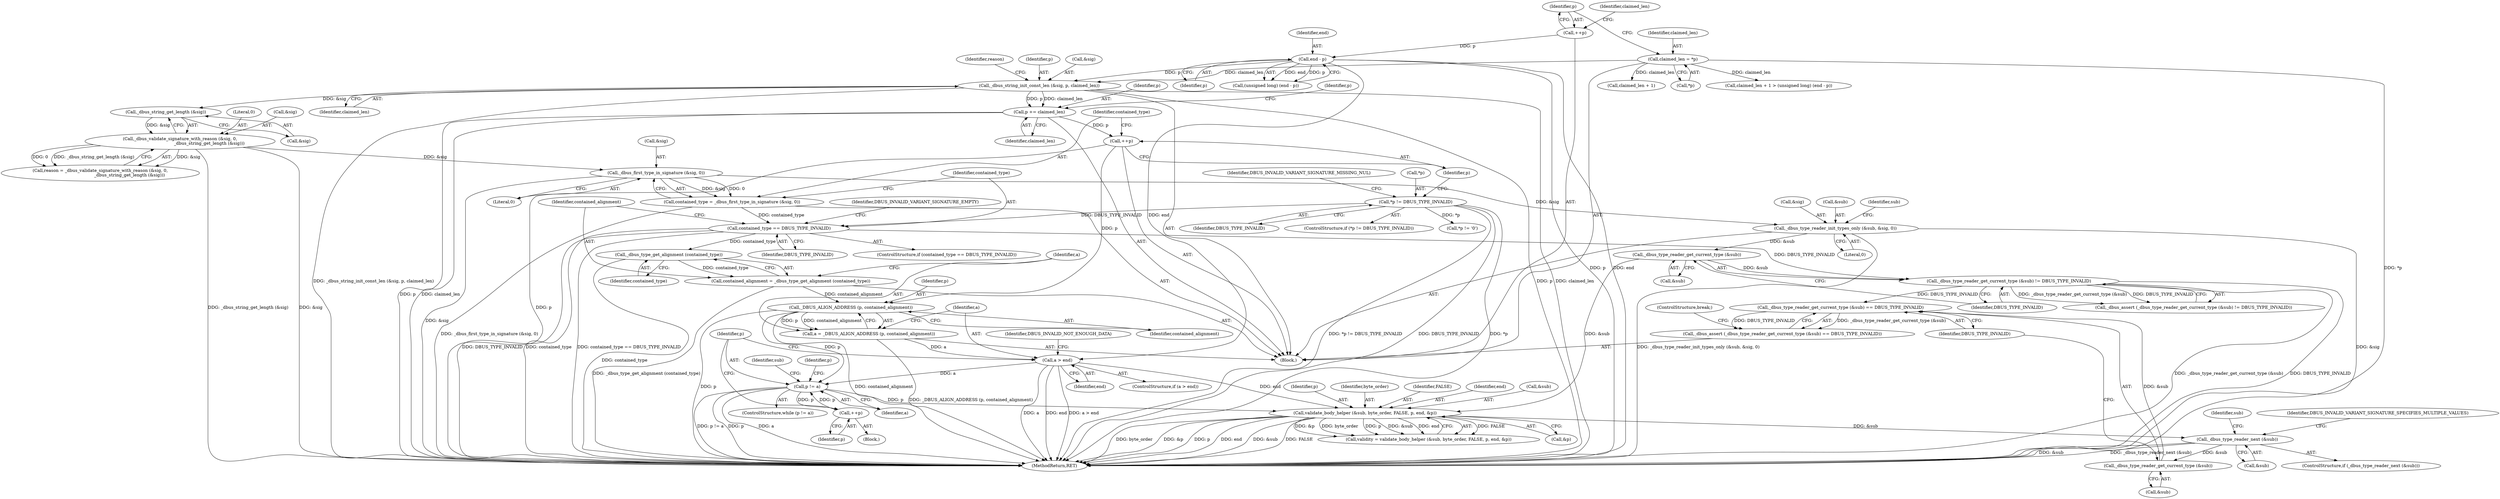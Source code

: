 digraph "0_dbus_7d65a3a6ed8815e34a99c680ac3869fde49dbbd4@API" {
"1000687" [label="(Call,_dbus_type_reader_get_current_type (&sub) == DBUS_TYPE_INVALID)"];
"1000688" [label="(Call,_dbus_type_reader_get_current_type (&sub))"];
"1000681" [label="(Call,_dbus_type_reader_next (&sub))"];
"1000665" [label="(Call,validate_body_helper (&sub, byte_order, FALSE, p, end, &p))"];
"1000659" [label="(Call,_dbus_type_reader_get_current_type (&sub))"];
"1000651" [label="(Call,_dbus_type_reader_init_types_only (&sub, &sig, 0))"];
"1000612" [label="(Call,_dbus_first_type_in_signature (&sig, 0))"];
"1000576" [label="(Call,_dbus_validate_signature_with_reason (&sig, 0,\n                                           _dbus_string_get_length (&sig)))"];
"1000580" [label="(Call,_dbus_string_get_length (&sig))"];
"1000569" [label="(Call,_dbus_string_init_const_len (&sig, p, claimed_len))"];
"1000564" [label="(Call,end - p)"];
"1000555" [label="(Call,++p)"];
"1000551" [label="(Call,claimed_len = *p)"];
"1000638" [label="(Call,p != a)"];
"1000649" [label="(Call,++p)"];
"1000628" [label="(Call,_DBUS_ALIGN_ADDRESS (p, contained_alignment))"];
"1000608" [label="(Call,++p)"];
"1000598" [label="(Call,p += claimed_len)"];
"1000622" [label="(Call,contained_alignment = _dbus_type_get_alignment (contained_type))"];
"1000624" [label="(Call,_dbus_type_get_alignment (contained_type))"];
"1000617" [label="(Call,contained_type == DBUS_TYPE_INVALID)"];
"1000610" [label="(Call,contained_type = _dbus_first_type_in_signature (&sig, 0))"];
"1000602" [label="(Call,*p != DBUS_TYPE_INVALID)"];
"1000632" [label="(Call,a > end)"];
"1000626" [label="(Call,a = _DBUS_ALIGN_ADDRESS (p, contained_alignment))"];
"1000658" [label="(Call,_dbus_type_reader_get_current_type (&sub) != DBUS_TYPE_INVALID)"];
"1000686" [label="(Call,_dbus_assert (_dbus_type_reader_get_current_type (&sub) == DBUS_TYPE_INVALID))"];
"1000625" [label="(Identifier,contained_type)"];
"1000690" [label="(Identifier,sub)"];
"1000577" [label="(Call,&sig)"];
"1000623" [label="(Identifier,contained_alignment)"];
"1000603" [label="(Call,*p)"];
"1000670" [label="(Identifier,p)"];
"1000613" [label="(Call,&sig)"];
"1000576" [label="(Call,_dbus_validate_signature_with_reason (&sig, 0,\n                                           _dbus_string_get_length (&sig)))"];
"1000692" [label="(ControlStructure,break;)"];
"1000552" [label="(Identifier,claimed_len)"];
"1000680" [label="(ControlStructure,if (_dbus_type_reader_next (&sub)))"];
"1000631" [label="(ControlStructure,if (a > end))"];
"1000656" [label="(Literal,0)"];
"1000753" [label="(MethodReturn,RET)"];
"1000612" [label="(Call,_dbus_first_type_in_signature (&sig, 0))"];
"1000685" [label="(Identifier,DBUS_INVALID_VARIANT_SIGNATURE_SPECIFIES_MULTIPLE_VALUES)"];
"1000636" [label="(Identifier,DBUS_INVALID_NOT_ENOUGH_DATA)"];
"1000689" [label="(Call,&sub)"];
"1000663" [label="(Call,validity = validate_body_helper (&sub, byte_order, FALSE, p, end, &p))"];
"1000665" [label="(Call,validate_body_helper (&sub, byte_order, FALSE, p, end, &p))"];
"1000632" [label="(Call,a > end)"];
"1000604" [label="(Identifier,p)"];
"1000688" [label="(Call,_dbus_type_reader_get_current_type (&sub))"];
"1000622" [label="(Call,contained_alignment = _dbus_type_get_alignment (contained_type))"];
"1000659" [label="(Call,_dbus_type_reader_get_current_type (&sub))"];
"1000556" [label="(Identifier,p)"];
"1000611" [label="(Identifier,contained_type)"];
"1000543" [label="(Block,)"];
"1000617" [label="(Call,contained_type == DBUS_TYPE_INVALID)"];
"1000570" [label="(Call,&sig)"];
"1000640" [label="(Identifier,a)"];
"1000662" [label="(Identifier,DBUS_TYPE_INVALID)"];
"1000559" [label="(Call,claimed_len + 1)"];
"1000566" [label="(Identifier,p)"];
"1000621" [label="(Identifier,DBUS_INVALID_VARIANT_SIGNATURE_EMPTY)"];
"1000555" [label="(Call,++p)"];
"1000653" [label="(Identifier,sub)"];
"1000560" [label="(Identifier,claimed_len)"];
"1000649" [label="(Call,++p)"];
"1000575" [label="(Identifier,reason)"];
"1000572" [label="(Identifier,p)"];
"1000624" [label="(Call,_dbus_type_get_alignment (contained_type))"];
"1000619" [label="(Identifier,DBUS_TYPE_INVALID)"];
"1000609" [label="(Identifier,p)"];
"1000668" [label="(Identifier,byte_order)"];
"1000661" [label="(Identifier,sub)"];
"1000553" [label="(Call,*p)"];
"1000579" [label="(Literal,0)"];
"1000691" [label="(Identifier,DBUS_TYPE_INVALID)"];
"1000682" [label="(Call,&sub)"];
"1000580" [label="(Call,_dbus_string_get_length (&sig))"];
"1000574" [label="(Call,reason = _dbus_validate_signature_with_reason (&sig, 0,\n                                           _dbus_string_get_length (&sig)))"];
"1000681" [label="(Call,_dbus_type_reader_next (&sub))"];
"1000687" [label="(Call,_dbus_type_reader_get_current_type (&sub) == DBUS_TYPE_INVALID)"];
"1000599" [label="(Identifier,p)"];
"1000610" [label="(Call,contained_type = _dbus_first_type_in_signature (&sig, 0))"];
"1000657" [label="(Call,_dbus_assert (_dbus_type_reader_get_current_type (&sub) != DBUS_TYPE_INVALID))"];
"1000562" [label="(Call,(unsigned long) (end - p))"];
"1000669" [label="(Identifier,FALSE)"];
"1000607" [label="(Identifier,DBUS_INVALID_VARIANT_SIGNATURE_MISSING_NUL)"];
"1000551" [label="(Call,claimed_len = *p)"];
"1000671" [label="(Identifier,end)"];
"1000615" [label="(Literal,0)"];
"1000672" [label="(Call,&p)"];
"1000643" [label="(Call,*p != '\0')"];
"1000564" [label="(Call,end - p)"];
"1000602" [label="(Call,*p != DBUS_TYPE_INVALID)"];
"1000645" [label="(Identifier,p)"];
"1000634" [label="(Identifier,end)"];
"1000660" [label="(Call,&sub)"];
"1000573" [label="(Identifier,claimed_len)"];
"1000600" [label="(Identifier,claimed_len)"];
"1000629" [label="(Identifier,p)"];
"1000581" [label="(Call,&sig)"];
"1000686" [label="(Call,_dbus_assert (_dbus_type_reader_get_current_type (&sub) == DBUS_TYPE_INVALID))"];
"1000605" [label="(Identifier,DBUS_TYPE_INVALID)"];
"1000654" [label="(Call,&sig)"];
"1000565" [label="(Identifier,end)"];
"1000641" [label="(Block,)"];
"1000598" [label="(Call,p += claimed_len)"];
"1000601" [label="(ControlStructure,if (*p != DBUS_TYPE_INVALID))"];
"1000618" [label="(Identifier,contained_type)"];
"1000630" [label="(Identifier,contained_alignment)"];
"1000627" [label="(Identifier,a)"];
"1000666" [label="(Call,&sub)"];
"1000652" [label="(Call,&sub)"];
"1000558" [label="(Call,claimed_len + 1 > (unsigned long) (end - p))"];
"1000616" [label="(ControlStructure,if (contained_type == DBUS_TYPE_INVALID))"];
"1000637" [label="(ControlStructure,while (p != a))"];
"1000569" [label="(Call,_dbus_string_init_const_len (&sig, p, claimed_len))"];
"1000651" [label="(Call,_dbus_type_reader_init_types_only (&sub, &sig, 0))"];
"1000608" [label="(Call,++p)"];
"1000633" [label="(Identifier,a)"];
"1000628" [label="(Call,_DBUS_ALIGN_ADDRESS (p, contained_alignment))"];
"1000639" [label="(Identifier,p)"];
"1000650" [label="(Identifier,p)"];
"1000658" [label="(Call,_dbus_type_reader_get_current_type (&sub) != DBUS_TYPE_INVALID)"];
"1000638" [label="(Call,p != a)"];
"1000626" [label="(Call,a = _DBUS_ALIGN_ADDRESS (p, contained_alignment))"];
"1000687" -> "1000686"  [label="AST: "];
"1000687" -> "1000691"  [label="CFG: "];
"1000688" -> "1000687"  [label="AST: "];
"1000691" -> "1000687"  [label="AST: "];
"1000686" -> "1000687"  [label="CFG: "];
"1000687" -> "1000686"  [label="DDG: _dbus_type_reader_get_current_type (&sub)"];
"1000687" -> "1000686"  [label="DDG: DBUS_TYPE_INVALID"];
"1000688" -> "1000687"  [label="DDG: &sub"];
"1000658" -> "1000687"  [label="DDG: DBUS_TYPE_INVALID"];
"1000688" -> "1000689"  [label="CFG: "];
"1000689" -> "1000688"  [label="AST: "];
"1000691" -> "1000688"  [label="CFG: "];
"1000681" -> "1000688"  [label="DDG: &sub"];
"1000681" -> "1000680"  [label="AST: "];
"1000681" -> "1000682"  [label="CFG: "];
"1000682" -> "1000681"  [label="AST: "];
"1000685" -> "1000681"  [label="CFG: "];
"1000690" -> "1000681"  [label="CFG: "];
"1000681" -> "1000753"  [label="DDG: _dbus_type_reader_next (&sub)"];
"1000681" -> "1000753"  [label="DDG: &sub"];
"1000665" -> "1000681"  [label="DDG: &sub"];
"1000665" -> "1000663"  [label="AST: "];
"1000665" -> "1000672"  [label="CFG: "];
"1000666" -> "1000665"  [label="AST: "];
"1000668" -> "1000665"  [label="AST: "];
"1000669" -> "1000665"  [label="AST: "];
"1000670" -> "1000665"  [label="AST: "];
"1000671" -> "1000665"  [label="AST: "];
"1000672" -> "1000665"  [label="AST: "];
"1000663" -> "1000665"  [label="CFG: "];
"1000665" -> "1000753"  [label="DDG: byte_order"];
"1000665" -> "1000753"  [label="DDG: &p"];
"1000665" -> "1000753"  [label="DDG: p"];
"1000665" -> "1000753"  [label="DDG: end"];
"1000665" -> "1000753"  [label="DDG: &sub"];
"1000665" -> "1000753"  [label="DDG: FALSE"];
"1000665" -> "1000663"  [label="DDG: FALSE"];
"1000665" -> "1000663"  [label="DDG: &p"];
"1000665" -> "1000663"  [label="DDG: byte_order"];
"1000665" -> "1000663"  [label="DDG: p"];
"1000665" -> "1000663"  [label="DDG: &sub"];
"1000665" -> "1000663"  [label="DDG: end"];
"1000659" -> "1000665"  [label="DDG: &sub"];
"1000638" -> "1000665"  [label="DDG: p"];
"1000632" -> "1000665"  [label="DDG: end"];
"1000659" -> "1000658"  [label="AST: "];
"1000659" -> "1000660"  [label="CFG: "];
"1000660" -> "1000659"  [label="AST: "];
"1000662" -> "1000659"  [label="CFG: "];
"1000659" -> "1000658"  [label="DDG: &sub"];
"1000651" -> "1000659"  [label="DDG: &sub"];
"1000651" -> "1000543"  [label="AST: "];
"1000651" -> "1000656"  [label="CFG: "];
"1000652" -> "1000651"  [label="AST: "];
"1000654" -> "1000651"  [label="AST: "];
"1000656" -> "1000651"  [label="AST: "];
"1000661" -> "1000651"  [label="CFG: "];
"1000651" -> "1000753"  [label="DDG: _dbus_type_reader_init_types_only (&sub, &sig, 0)"];
"1000651" -> "1000753"  [label="DDG: &sig"];
"1000612" -> "1000651"  [label="DDG: &sig"];
"1000612" -> "1000610"  [label="AST: "];
"1000612" -> "1000615"  [label="CFG: "];
"1000613" -> "1000612"  [label="AST: "];
"1000615" -> "1000612"  [label="AST: "];
"1000610" -> "1000612"  [label="CFG: "];
"1000612" -> "1000753"  [label="DDG: &sig"];
"1000612" -> "1000610"  [label="DDG: &sig"];
"1000612" -> "1000610"  [label="DDG: 0"];
"1000576" -> "1000612"  [label="DDG: &sig"];
"1000576" -> "1000574"  [label="AST: "];
"1000576" -> "1000580"  [label="CFG: "];
"1000577" -> "1000576"  [label="AST: "];
"1000579" -> "1000576"  [label="AST: "];
"1000580" -> "1000576"  [label="AST: "];
"1000574" -> "1000576"  [label="CFG: "];
"1000576" -> "1000753"  [label="DDG: _dbus_string_get_length (&sig)"];
"1000576" -> "1000753"  [label="DDG: &sig"];
"1000576" -> "1000574"  [label="DDG: &sig"];
"1000576" -> "1000574"  [label="DDG: 0"];
"1000576" -> "1000574"  [label="DDG: _dbus_string_get_length (&sig)"];
"1000580" -> "1000576"  [label="DDG: &sig"];
"1000580" -> "1000581"  [label="CFG: "];
"1000581" -> "1000580"  [label="AST: "];
"1000569" -> "1000580"  [label="DDG: &sig"];
"1000569" -> "1000543"  [label="AST: "];
"1000569" -> "1000573"  [label="CFG: "];
"1000570" -> "1000569"  [label="AST: "];
"1000572" -> "1000569"  [label="AST: "];
"1000573" -> "1000569"  [label="AST: "];
"1000575" -> "1000569"  [label="CFG: "];
"1000569" -> "1000753"  [label="DDG: _dbus_string_init_const_len (&sig, p, claimed_len)"];
"1000569" -> "1000753"  [label="DDG: p"];
"1000569" -> "1000753"  [label="DDG: claimed_len"];
"1000564" -> "1000569"  [label="DDG: p"];
"1000551" -> "1000569"  [label="DDG: claimed_len"];
"1000569" -> "1000598"  [label="DDG: claimed_len"];
"1000569" -> "1000598"  [label="DDG: p"];
"1000564" -> "1000562"  [label="AST: "];
"1000564" -> "1000566"  [label="CFG: "];
"1000565" -> "1000564"  [label="AST: "];
"1000566" -> "1000564"  [label="AST: "];
"1000562" -> "1000564"  [label="CFG: "];
"1000564" -> "1000753"  [label="DDG: p"];
"1000564" -> "1000753"  [label="DDG: end"];
"1000564" -> "1000562"  [label="DDG: end"];
"1000564" -> "1000562"  [label="DDG: p"];
"1000555" -> "1000564"  [label="DDG: p"];
"1000564" -> "1000632"  [label="DDG: end"];
"1000555" -> "1000543"  [label="AST: "];
"1000555" -> "1000556"  [label="CFG: "];
"1000556" -> "1000555"  [label="AST: "];
"1000560" -> "1000555"  [label="CFG: "];
"1000551" -> "1000543"  [label="AST: "];
"1000551" -> "1000553"  [label="CFG: "];
"1000552" -> "1000551"  [label="AST: "];
"1000553" -> "1000551"  [label="AST: "];
"1000556" -> "1000551"  [label="CFG: "];
"1000551" -> "1000753"  [label="DDG: *p"];
"1000551" -> "1000558"  [label="DDG: claimed_len"];
"1000551" -> "1000559"  [label="DDG: claimed_len"];
"1000638" -> "1000637"  [label="AST: "];
"1000638" -> "1000640"  [label="CFG: "];
"1000639" -> "1000638"  [label="AST: "];
"1000640" -> "1000638"  [label="AST: "];
"1000645" -> "1000638"  [label="CFG: "];
"1000653" -> "1000638"  [label="CFG: "];
"1000638" -> "1000753"  [label="DDG: p != a"];
"1000638" -> "1000753"  [label="DDG: p"];
"1000638" -> "1000753"  [label="DDG: a"];
"1000649" -> "1000638"  [label="DDG: p"];
"1000628" -> "1000638"  [label="DDG: p"];
"1000632" -> "1000638"  [label="DDG: a"];
"1000638" -> "1000649"  [label="DDG: p"];
"1000649" -> "1000641"  [label="AST: "];
"1000649" -> "1000650"  [label="CFG: "];
"1000650" -> "1000649"  [label="AST: "];
"1000639" -> "1000649"  [label="CFG: "];
"1000628" -> "1000626"  [label="AST: "];
"1000628" -> "1000630"  [label="CFG: "];
"1000629" -> "1000628"  [label="AST: "];
"1000630" -> "1000628"  [label="AST: "];
"1000626" -> "1000628"  [label="CFG: "];
"1000628" -> "1000753"  [label="DDG: contained_alignment"];
"1000628" -> "1000753"  [label="DDG: p"];
"1000628" -> "1000626"  [label="DDG: p"];
"1000628" -> "1000626"  [label="DDG: contained_alignment"];
"1000608" -> "1000628"  [label="DDG: p"];
"1000622" -> "1000628"  [label="DDG: contained_alignment"];
"1000608" -> "1000543"  [label="AST: "];
"1000608" -> "1000609"  [label="CFG: "];
"1000609" -> "1000608"  [label="AST: "];
"1000611" -> "1000608"  [label="CFG: "];
"1000608" -> "1000753"  [label="DDG: p"];
"1000598" -> "1000608"  [label="DDG: p"];
"1000598" -> "1000543"  [label="AST: "];
"1000598" -> "1000600"  [label="CFG: "];
"1000599" -> "1000598"  [label="AST: "];
"1000600" -> "1000598"  [label="AST: "];
"1000604" -> "1000598"  [label="CFG: "];
"1000598" -> "1000753"  [label="DDG: p"];
"1000598" -> "1000753"  [label="DDG: claimed_len"];
"1000622" -> "1000543"  [label="AST: "];
"1000622" -> "1000624"  [label="CFG: "];
"1000623" -> "1000622"  [label="AST: "];
"1000624" -> "1000622"  [label="AST: "];
"1000627" -> "1000622"  [label="CFG: "];
"1000622" -> "1000753"  [label="DDG: _dbus_type_get_alignment (contained_type)"];
"1000624" -> "1000622"  [label="DDG: contained_type"];
"1000624" -> "1000625"  [label="CFG: "];
"1000625" -> "1000624"  [label="AST: "];
"1000624" -> "1000753"  [label="DDG: contained_type"];
"1000617" -> "1000624"  [label="DDG: contained_type"];
"1000617" -> "1000616"  [label="AST: "];
"1000617" -> "1000619"  [label="CFG: "];
"1000618" -> "1000617"  [label="AST: "];
"1000619" -> "1000617"  [label="AST: "];
"1000621" -> "1000617"  [label="CFG: "];
"1000623" -> "1000617"  [label="CFG: "];
"1000617" -> "1000753"  [label="DDG: contained_type"];
"1000617" -> "1000753"  [label="DDG: contained_type == DBUS_TYPE_INVALID"];
"1000617" -> "1000753"  [label="DDG: DBUS_TYPE_INVALID"];
"1000610" -> "1000617"  [label="DDG: contained_type"];
"1000602" -> "1000617"  [label="DDG: DBUS_TYPE_INVALID"];
"1000617" -> "1000658"  [label="DDG: DBUS_TYPE_INVALID"];
"1000610" -> "1000543"  [label="AST: "];
"1000611" -> "1000610"  [label="AST: "];
"1000618" -> "1000610"  [label="CFG: "];
"1000610" -> "1000753"  [label="DDG: _dbus_first_type_in_signature (&sig, 0)"];
"1000602" -> "1000601"  [label="AST: "];
"1000602" -> "1000605"  [label="CFG: "];
"1000603" -> "1000602"  [label="AST: "];
"1000605" -> "1000602"  [label="AST: "];
"1000607" -> "1000602"  [label="CFG: "];
"1000609" -> "1000602"  [label="CFG: "];
"1000602" -> "1000753"  [label="DDG: *p != DBUS_TYPE_INVALID"];
"1000602" -> "1000753"  [label="DDG: DBUS_TYPE_INVALID"];
"1000602" -> "1000753"  [label="DDG: *p"];
"1000602" -> "1000643"  [label="DDG: *p"];
"1000632" -> "1000631"  [label="AST: "];
"1000632" -> "1000634"  [label="CFG: "];
"1000633" -> "1000632"  [label="AST: "];
"1000634" -> "1000632"  [label="AST: "];
"1000636" -> "1000632"  [label="CFG: "];
"1000639" -> "1000632"  [label="CFG: "];
"1000632" -> "1000753"  [label="DDG: a > end"];
"1000632" -> "1000753"  [label="DDG: a"];
"1000632" -> "1000753"  [label="DDG: end"];
"1000626" -> "1000632"  [label="DDG: a"];
"1000626" -> "1000543"  [label="AST: "];
"1000627" -> "1000626"  [label="AST: "];
"1000633" -> "1000626"  [label="CFG: "];
"1000626" -> "1000753"  [label="DDG: _DBUS_ALIGN_ADDRESS (p, contained_alignment)"];
"1000658" -> "1000657"  [label="AST: "];
"1000658" -> "1000662"  [label="CFG: "];
"1000662" -> "1000658"  [label="AST: "];
"1000657" -> "1000658"  [label="CFG: "];
"1000658" -> "1000753"  [label="DDG: DBUS_TYPE_INVALID"];
"1000658" -> "1000753"  [label="DDG: _dbus_type_reader_get_current_type (&sub)"];
"1000658" -> "1000657"  [label="DDG: _dbus_type_reader_get_current_type (&sub)"];
"1000658" -> "1000657"  [label="DDG: DBUS_TYPE_INVALID"];
"1000686" -> "1000543"  [label="AST: "];
"1000692" -> "1000686"  [label="CFG: "];
}
